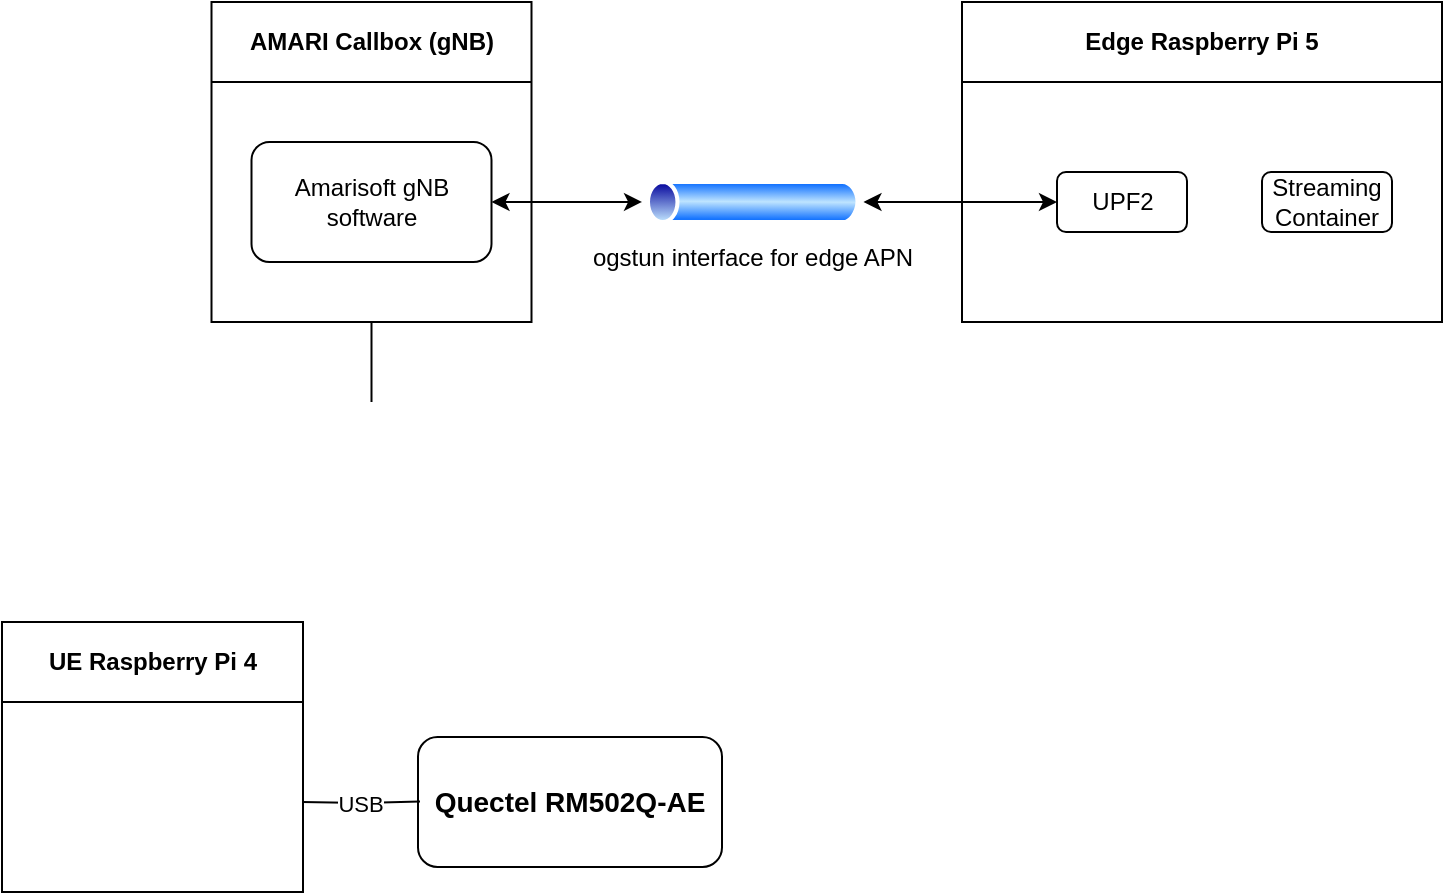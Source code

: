 <mxfile version="24.4.0" type="device">
  <diagram name="Página-1" id="4QZvdcZJ5oB2tHuWdFdc">
    <mxGraphModel dx="1420" dy="819" grid="1" gridSize="10" guides="1" tooltips="1" connect="1" arrows="1" fold="1" page="1" pageScale="1" pageWidth="827" pageHeight="1169" math="0" shadow="0">
      <root>
        <mxCell id="0" />
        <mxCell id="1" parent="0" />
        <mxCell id="Qbz0tX9M-Izm4d5-4zGy-4" value="AMARI Callbox (gNB)" style="swimlane;whiteSpace=wrap;html=1;startSize=40;" parent="1" vertex="1">
          <mxGeometry x="264.75" y="270" width="160" height="160" as="geometry" />
        </mxCell>
        <mxCell id="Qbz0tX9M-Izm4d5-4zGy-5" value="Amarisoft gNB software" style="rounded=1;whiteSpace=wrap;html=1;" parent="Qbz0tX9M-Izm4d5-4zGy-4" vertex="1">
          <mxGeometry x="20" y="70" width="120" height="60" as="geometry" />
        </mxCell>
        <mxCell id="Qbz0tX9M-Izm4d5-4zGy-7" value="" style="endArrow=none;html=1;rounded=0;entryX=0.5;entryY=1;entryDx=0;entryDy=0;" parent="1" target="Qbz0tX9M-Izm4d5-4zGy-4" edge="1">
          <mxGeometry width="50" height="50" relative="1" as="geometry">
            <mxPoint x="344.75" y="470" as="sourcePoint" />
            <mxPoint x="370.75" y="450" as="targetPoint" />
          </mxGeometry>
        </mxCell>
        <mxCell id="Qbz0tX9M-Izm4d5-4zGy-8" value="UE Raspberry Pi 4" style="swimlane;whiteSpace=wrap;html=1;startSize=40;" parent="1" vertex="1">
          <mxGeometry x="160" y="580" width="150.5" height="135" as="geometry" />
        </mxCell>
        <mxCell id="MwbdTydNrarIJb1XP8G5-3" value="" style="shape=image;verticalLabelPosition=bottom;labelBackgroundColor=default;verticalAlign=top;aspect=fixed;imageAspect=0;image=https://cdn.icon-icons.com/icons2/2699/PNG/512/videolan_vlc_logo_icon_170258.png;" vertex="1" parent="Qbz0tX9M-Izm4d5-4zGy-8">
          <mxGeometry x="5.25" y="52.5" width="140" height="70" as="geometry" />
        </mxCell>
        <mxCell id="Qbz0tX9M-Izm4d5-4zGy-11" value="&lt;span style=&quot;font-weight: 700;&quot;&gt;&lt;font style=&quot;font-size: 14px;&quot;&gt;Quectel RM502Q-AE&lt;/font&gt;&lt;/span&gt;" style="rounded=1;whiteSpace=wrap;html=1;" parent="1" vertex="1">
          <mxGeometry x="368" y="637.5" width="152" height="65" as="geometry" />
        </mxCell>
        <mxCell id="Qbz0tX9M-Izm4d5-4zGy-12" style="edgeStyle=orthogonalEdgeStyle;rounded=0;orthogonalLoop=1;jettySize=auto;html=1;entryX=0;entryY=0.5;entryDx=0;entryDy=0;endArrow=none;endFill=0;" parent="1" edge="1">
          <mxGeometry relative="1" as="geometry">
            <mxPoint x="310" y="670" as="sourcePoint" />
            <mxPoint x="369" y="669.75" as="targetPoint" />
          </mxGeometry>
        </mxCell>
        <mxCell id="Qbz0tX9M-Izm4d5-4zGy-13" value="USB" style="edgeLabel;html=1;align=center;verticalAlign=middle;resizable=0;points=[];" parent="Qbz0tX9M-Izm4d5-4zGy-12" vertex="1" connectable="0">
          <mxGeometry x="-0.062" relative="1" as="geometry">
            <mxPoint x="1" as="offset" />
          </mxGeometry>
        </mxCell>
        <mxCell id="Qbz0tX9M-Izm4d5-4zGy-14" value="Edge Raspberry Pi 5" style="swimlane;whiteSpace=wrap;html=1;startSize=40;" parent="1" vertex="1">
          <mxGeometry x="640" y="270" width="240" height="160" as="geometry" />
        </mxCell>
        <mxCell id="Qbz0tX9M-Izm4d5-4zGy-15" value="UPF2" style="rounded=1;whiteSpace=wrap;html=1;" parent="Qbz0tX9M-Izm4d5-4zGy-14" vertex="1">
          <mxGeometry x="47.5" y="85" width="65" height="30" as="geometry" />
        </mxCell>
        <mxCell id="MwbdTydNrarIJb1XP8G5-1" value="Streaming Container" style="rounded=1;whiteSpace=wrap;html=1;" vertex="1" parent="Qbz0tX9M-Izm4d5-4zGy-14">
          <mxGeometry x="150" y="85" width="65" height="30" as="geometry" />
        </mxCell>
        <mxCell id="Qbz0tX9M-Izm4d5-4zGy-27" style="edgeStyle=orthogonalEdgeStyle;rounded=0;orthogonalLoop=1;jettySize=auto;html=1;startArrow=classic;startFill=1;" parent="1" source="Qbz0tX9M-Izm4d5-4zGy-25" target="Qbz0tX9M-Izm4d5-4zGy-5" edge="1">
          <mxGeometry relative="1" as="geometry" />
        </mxCell>
        <mxCell id="Qbz0tX9M-Izm4d5-4zGy-28" style="edgeStyle=orthogonalEdgeStyle;rounded=0;orthogonalLoop=1;jettySize=auto;html=1;entryX=0;entryY=0.5;entryDx=0;entryDy=0;startArrow=classic;startFill=1;" parent="1" source="Qbz0tX9M-Izm4d5-4zGy-25" target="Qbz0tX9M-Izm4d5-4zGy-15" edge="1">
          <mxGeometry relative="1" as="geometry" />
        </mxCell>
        <mxCell id="Qbz0tX9M-Izm4d5-4zGy-25" value="ogstun interface for edge APN" style="image;aspect=fixed;perimeter=ellipsePerimeter;html=1;align=center;shadow=0;dashed=0;spacingTop=3;image=img/lib/active_directory/tunnel.svg;rotation=0;" parent="1" vertex="1">
          <mxGeometry x="480" y="358.93" width="110.74" height="22.14" as="geometry" />
        </mxCell>
        <mxCell id="Qbz0tX9M-Izm4d5-4zGy-6" value="" style="shape=image;verticalLabelPosition=bottom;labelBackgroundColor=default;verticalAlign=top;aspect=fixed;imageAspect=0;image=https://ingun.com/media/CMS%20Media/campaigns/5G/campaign-5G-icon-antenne_M-min.png;clipPath=inset(23.78% 31% 24.67% 31.33%);" parent="1" vertex="1">
          <mxGeometry x="300.75" y="470" width="87.67" height="90" as="geometry" />
        </mxCell>
        <mxCell id="Qbz0tX9M-Izm4d5-4zGy-10" value="" style="shape=image;verticalLabelPosition=bottom;labelBackgroundColor=default;verticalAlign=top;aspect=fixed;imageAspect=0;image=https://icons.veryicon.com/png/o/miscellaneous/medium-thin-linear-icon/signal-28.png;rotation=-45;" parent="1" vertex="1">
          <mxGeometry x="380" y="560" width="60" height="60" as="geometry" />
        </mxCell>
      </root>
    </mxGraphModel>
  </diagram>
</mxfile>
